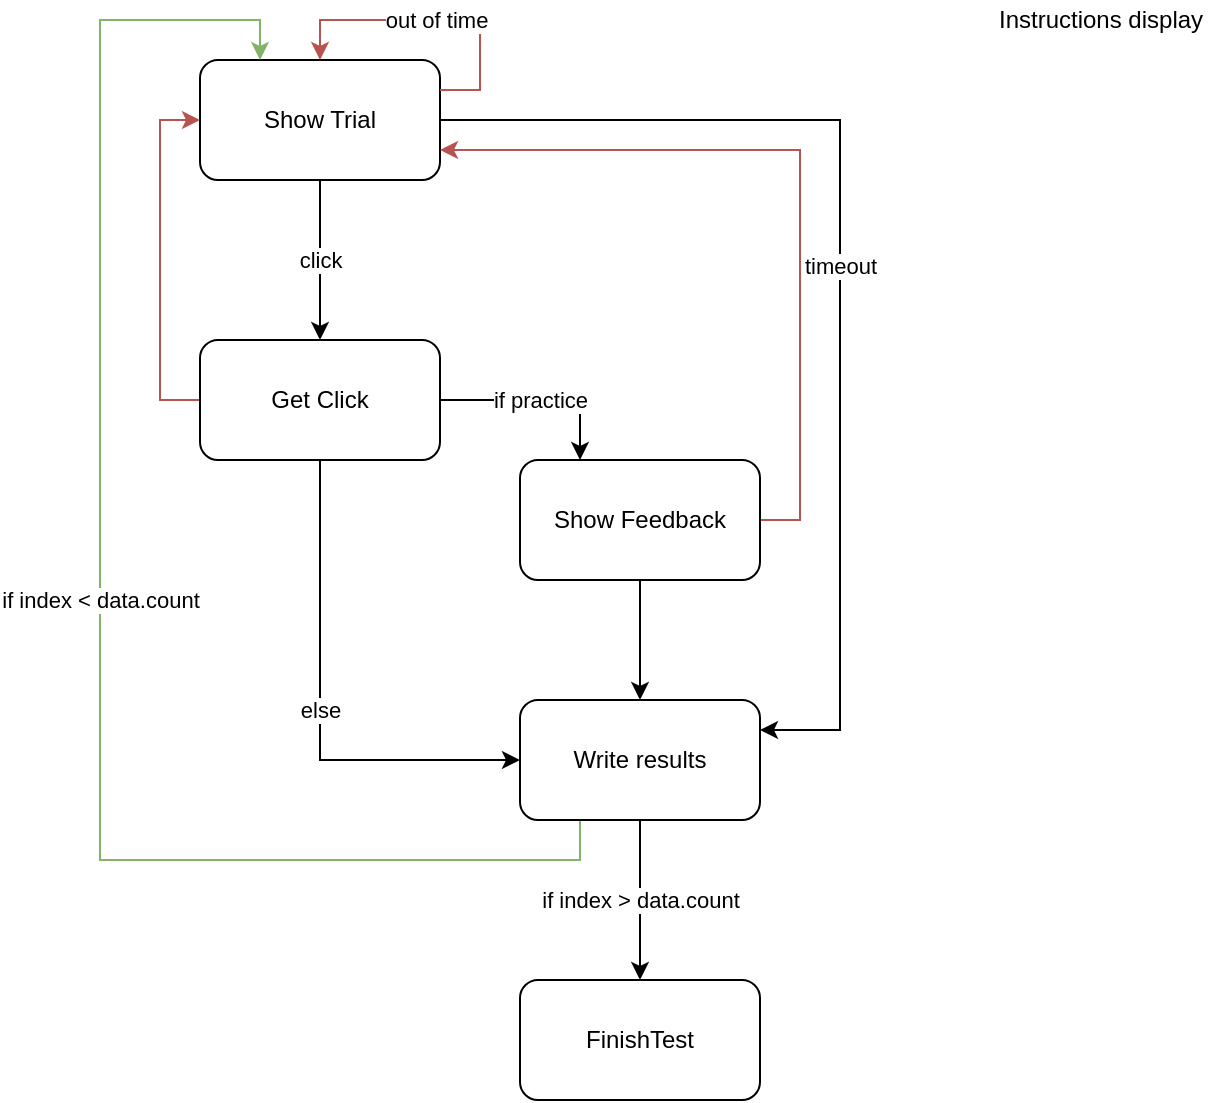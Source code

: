 <mxfile version="13.4.9" type="device"><diagram id="Eia8l02jnYzj1Cq1kyn3" name="Page-1"><mxGraphModel dx="2272" dy="830" grid="1" gridSize="10" guides="1" tooltips="1" connect="1" arrows="1" fold="1" page="1" pageScale="1" pageWidth="850" pageHeight="1100" math="0" shadow="0"><root><mxCell id="0"/><mxCell id="1" parent="0"/><mxCell id="dmNVFJd-1qmpoh-lzuiU-3" value="click" style="edgeStyle=orthogonalEdgeStyle;rounded=0;orthogonalLoop=1;jettySize=auto;html=1;" edge="1" parent="1" source="dmNVFJd-1qmpoh-lzuiU-1" target="dmNVFJd-1qmpoh-lzuiU-2"><mxGeometry relative="1" as="geometry"/></mxCell><mxCell id="dmNVFJd-1qmpoh-lzuiU-14" value="timeout" style="edgeStyle=orthogonalEdgeStyle;rounded=0;orthogonalLoop=1;jettySize=auto;html=1;exitX=1;exitY=0.5;exitDx=0;exitDy=0;entryX=1;entryY=0.25;entryDx=0;entryDy=0;" edge="1" parent="1" source="dmNVFJd-1qmpoh-lzuiU-1" target="dmNVFJd-1qmpoh-lzuiU-7"><mxGeometry relative="1" as="geometry"><Array as="points"><mxPoint x="400" y="160"/><mxPoint x="400" y="465"/></Array></mxGeometry></mxCell><mxCell id="dmNVFJd-1qmpoh-lzuiU-1" value="Show Trial" style="rounded=1;whiteSpace=wrap;html=1;" vertex="1" parent="1"><mxGeometry x="80" y="130" width="120" height="60" as="geometry"/></mxCell><mxCell id="dmNVFJd-1qmpoh-lzuiU-9" value="if practice" style="edgeStyle=orthogonalEdgeStyle;rounded=0;orthogonalLoop=1;jettySize=auto;html=1;exitX=1;exitY=0.5;exitDx=0;exitDy=0;entryX=0.25;entryY=0;entryDx=0;entryDy=0;" edge="1" parent="1" source="dmNVFJd-1qmpoh-lzuiU-2" target="dmNVFJd-1qmpoh-lzuiU-5"><mxGeometry relative="1" as="geometry"/></mxCell><mxCell id="dmNVFJd-1qmpoh-lzuiU-10" value="else" style="edgeStyle=orthogonalEdgeStyle;rounded=0;orthogonalLoop=1;jettySize=auto;html=1;exitX=0.5;exitY=1;exitDx=0;exitDy=0;entryX=0;entryY=0.5;entryDx=0;entryDy=0;" edge="1" parent="1" source="dmNVFJd-1qmpoh-lzuiU-2" target="dmNVFJd-1qmpoh-lzuiU-7"><mxGeometry relative="1" as="geometry"/></mxCell><mxCell id="dmNVFJd-1qmpoh-lzuiU-11" style="edgeStyle=orthogonalEdgeStyle;rounded=0;orthogonalLoop=1;jettySize=auto;html=1;exitX=0;exitY=0.5;exitDx=0;exitDy=0;entryX=0;entryY=0.5;entryDx=0;entryDy=0;fillColor=#f8cecc;strokeColor=#b85450;" edge="1" parent="1" source="dmNVFJd-1qmpoh-lzuiU-2" target="dmNVFJd-1qmpoh-lzuiU-1"><mxGeometry relative="1" as="geometry"/></mxCell><mxCell id="dmNVFJd-1qmpoh-lzuiU-2" value="Get Click" style="rounded=1;whiteSpace=wrap;html=1;" vertex="1" parent="1"><mxGeometry x="80" y="270" width="120" height="60" as="geometry"/></mxCell><mxCell id="dmNVFJd-1qmpoh-lzuiU-8" value="" style="edgeStyle=orthogonalEdgeStyle;rounded=0;orthogonalLoop=1;jettySize=auto;html=1;" edge="1" parent="1" source="dmNVFJd-1qmpoh-lzuiU-5" target="dmNVFJd-1qmpoh-lzuiU-7"><mxGeometry relative="1" as="geometry"/></mxCell><mxCell id="dmNVFJd-1qmpoh-lzuiU-12" style="edgeStyle=orthogonalEdgeStyle;rounded=0;orthogonalLoop=1;jettySize=auto;html=1;exitX=1;exitY=0.5;exitDx=0;exitDy=0;entryX=1;entryY=0.75;entryDx=0;entryDy=0;fillColor=#f8cecc;strokeColor=#b85450;" edge="1" parent="1" source="dmNVFJd-1qmpoh-lzuiU-5" target="dmNVFJd-1qmpoh-lzuiU-1"><mxGeometry relative="1" as="geometry"/></mxCell><mxCell id="dmNVFJd-1qmpoh-lzuiU-5" value="Show Feedback" style="rounded=1;whiteSpace=wrap;html=1;" vertex="1" parent="1"><mxGeometry x="240" y="330" width="120" height="60" as="geometry"/></mxCell><mxCell id="dmNVFJd-1qmpoh-lzuiU-6" value="Instructions display" style="text;html=1;align=center;verticalAlign=middle;resizable=0;points=[];autosize=1;" vertex="1" parent="1"><mxGeometry x="470" y="100" width="120" height="20" as="geometry"/></mxCell><mxCell id="dmNVFJd-1qmpoh-lzuiU-15" value="if index &amp;lt; data.count" style="edgeStyle=orthogonalEdgeStyle;rounded=0;orthogonalLoop=1;jettySize=auto;html=1;exitX=0.25;exitY=1;exitDx=0;exitDy=0;entryX=0.25;entryY=0;entryDx=0;entryDy=0;fillColor=#d5e8d4;strokeColor=#82b366;" edge="1" parent="1" source="dmNVFJd-1qmpoh-lzuiU-7" target="dmNVFJd-1qmpoh-lzuiU-1"><mxGeometry relative="1" as="geometry"><mxPoint x="20" y="220" as="targetPoint"/><Array as="points"><mxPoint x="270" y="530"/><mxPoint x="30" y="530"/><mxPoint x="30" y="110"/><mxPoint x="110" y="110"/></Array></mxGeometry></mxCell><mxCell id="dmNVFJd-1qmpoh-lzuiU-18" value="if index &amp;gt; data.count" style="edgeStyle=orthogonalEdgeStyle;rounded=0;orthogonalLoop=1;jettySize=auto;html=1;" edge="1" parent="1" source="dmNVFJd-1qmpoh-lzuiU-7" target="dmNVFJd-1qmpoh-lzuiU-17"><mxGeometry relative="1" as="geometry"/></mxCell><mxCell id="dmNVFJd-1qmpoh-lzuiU-7" value="Write results" style="rounded=1;whiteSpace=wrap;html=1;" vertex="1" parent="1"><mxGeometry x="240" y="450" width="120" height="60" as="geometry"/></mxCell><mxCell id="dmNVFJd-1qmpoh-lzuiU-17" value="FinishTest" style="rounded=1;whiteSpace=wrap;html=1;" vertex="1" parent="1"><mxGeometry x="240" y="590" width="120" height="60" as="geometry"/></mxCell><mxCell id="dmNVFJd-1qmpoh-lzuiU-19" value="out of time" style="edgeStyle=orthogonalEdgeStyle;rounded=0;orthogonalLoop=1;jettySize=auto;html=1;exitX=1;exitY=0.25;exitDx=0;exitDy=0;entryX=0.5;entryY=0;entryDx=0;entryDy=0;fillColor=#f8cecc;strokeColor=#b85450;" edge="1" parent="1" source="dmNVFJd-1qmpoh-lzuiU-1" target="dmNVFJd-1qmpoh-lzuiU-1"><mxGeometry relative="1" as="geometry"><Array as="points"><mxPoint x="220" y="145"/><mxPoint x="220" y="110"/><mxPoint x="140" y="110"/></Array></mxGeometry></mxCell></root></mxGraphModel></diagram></mxfile>